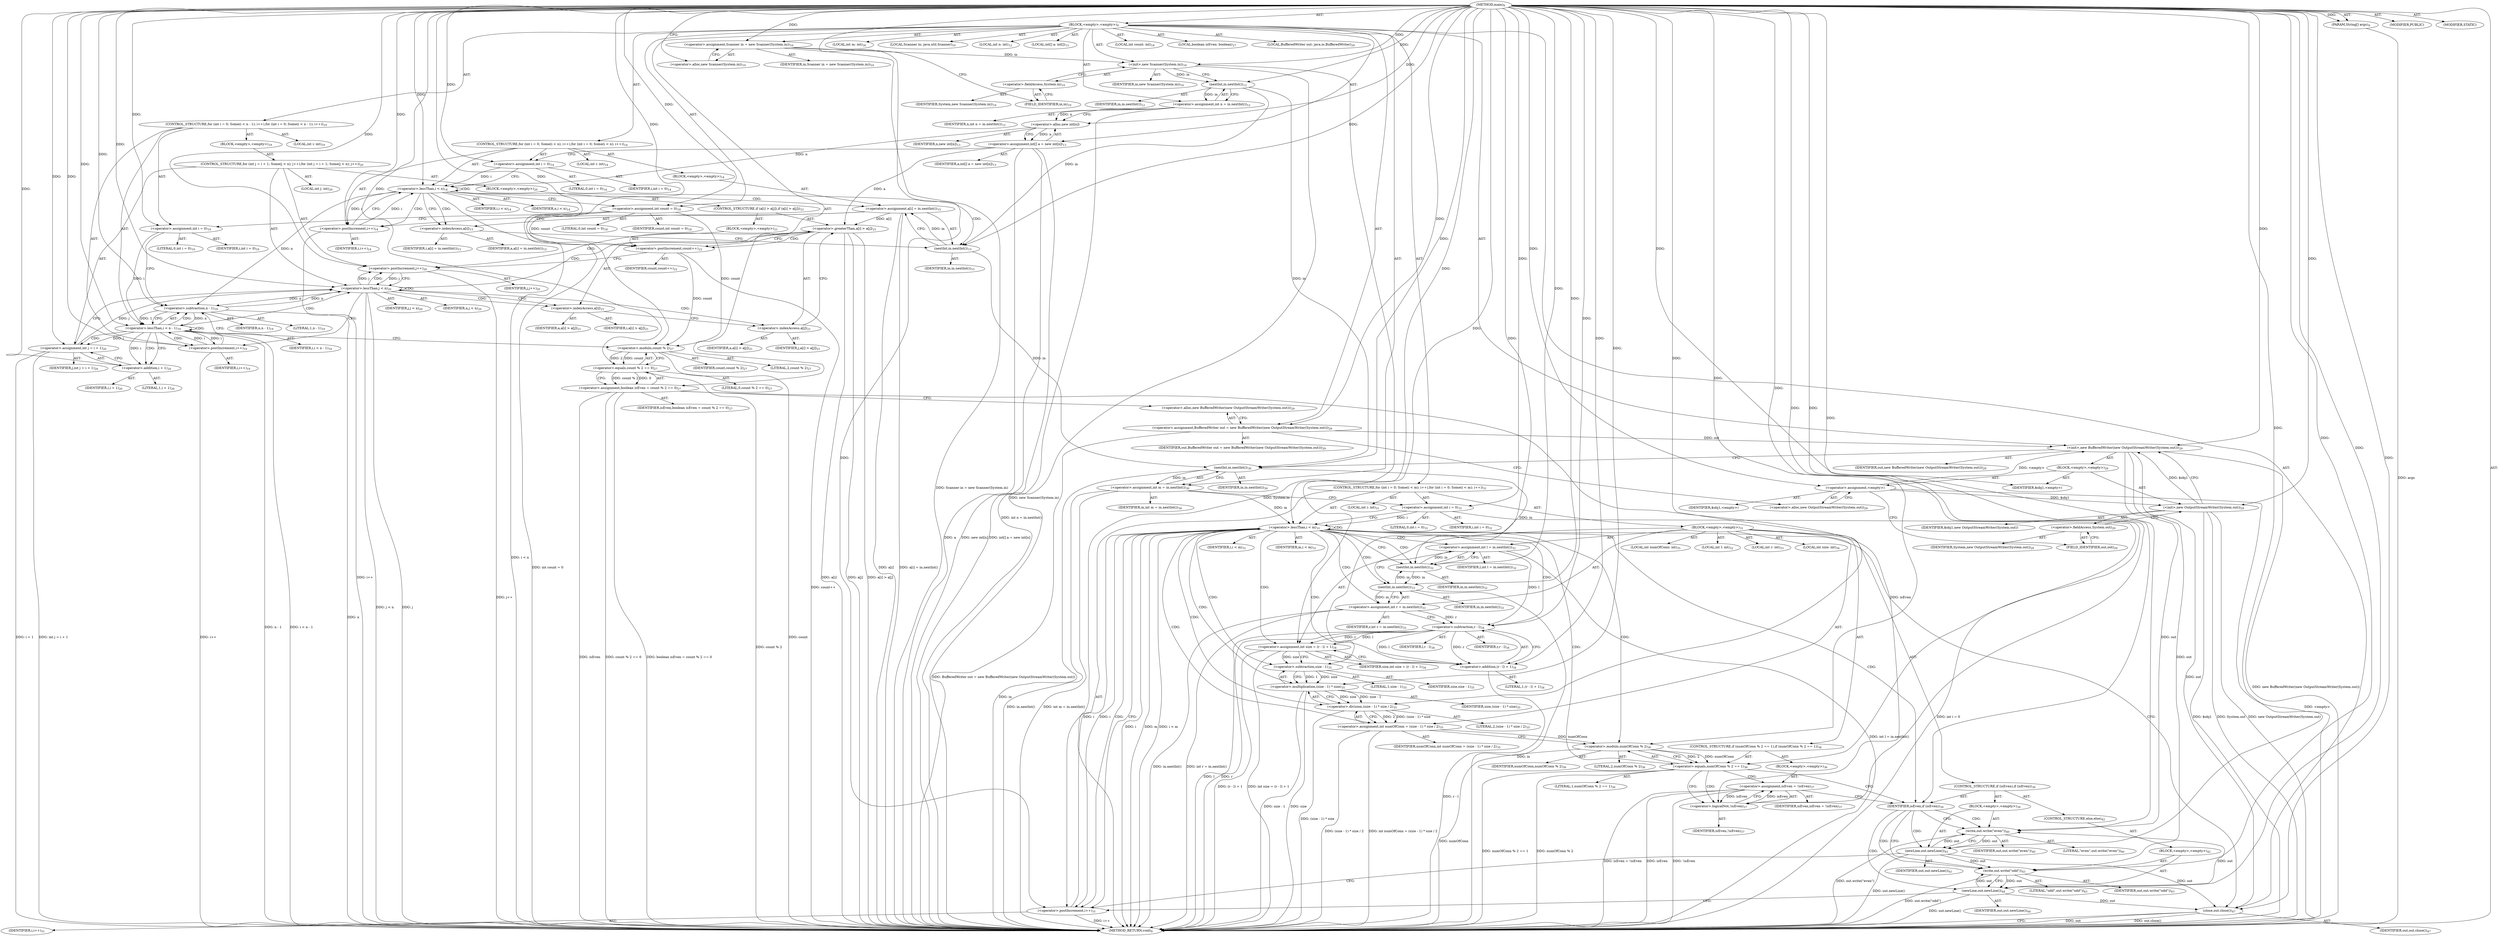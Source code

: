 digraph "main" {  
"21" [label = <(METHOD,main)<SUB>9</SUB>> ]
"22" [label = <(PARAM,String[] args)<SUB>9</SUB>> ]
"23" [label = <(BLOCK,&lt;empty&gt;,&lt;empty&gt;)<SUB>9</SUB>> ]
"4" [label = <(LOCAL,Scanner in: java.util.Scanner)<SUB>10</SUB>> ]
"24" [label = <(&lt;operator&gt;.assignment,Scanner in = new Scanner(System.in))<SUB>10</SUB>> ]
"25" [label = <(IDENTIFIER,in,Scanner in = new Scanner(System.in))<SUB>10</SUB>> ]
"26" [label = <(&lt;operator&gt;.alloc,new Scanner(System.in))<SUB>10</SUB>> ]
"27" [label = <(&lt;init&gt;,new Scanner(System.in))<SUB>10</SUB>> ]
"3" [label = <(IDENTIFIER,in,new Scanner(System.in))<SUB>10</SUB>> ]
"28" [label = <(&lt;operator&gt;.fieldAccess,System.in)<SUB>10</SUB>> ]
"29" [label = <(IDENTIFIER,System,new Scanner(System.in))<SUB>10</SUB>> ]
"30" [label = <(FIELD_IDENTIFIER,in,in)<SUB>10</SUB>> ]
"31" [label = <(LOCAL,int n: int)<SUB>12</SUB>> ]
"32" [label = <(&lt;operator&gt;.assignment,int n = in.nextInt())<SUB>12</SUB>> ]
"33" [label = <(IDENTIFIER,n,int n = in.nextInt())<SUB>12</SUB>> ]
"34" [label = <(nextInt,in.nextInt())<SUB>12</SUB>> ]
"35" [label = <(IDENTIFIER,in,in.nextInt())<SUB>12</SUB>> ]
"36" [label = <(LOCAL,int[] a: int[])<SUB>13</SUB>> ]
"37" [label = <(&lt;operator&gt;.assignment,int[] a = new int[n])<SUB>13</SUB>> ]
"38" [label = <(IDENTIFIER,a,int[] a = new int[n])<SUB>13</SUB>> ]
"39" [label = <(&lt;operator&gt;.alloc,new int[n])> ]
"40" [label = <(IDENTIFIER,n,new int[n])<SUB>13</SUB>> ]
"41" [label = <(CONTROL_STRUCTURE,for (int i = 0; Some(i &lt; n); i++),for (int i = 0; Some(i &lt; n); i++))<SUB>14</SUB>> ]
"42" [label = <(LOCAL,int i: int)<SUB>14</SUB>> ]
"43" [label = <(&lt;operator&gt;.assignment,int i = 0)<SUB>14</SUB>> ]
"44" [label = <(IDENTIFIER,i,int i = 0)<SUB>14</SUB>> ]
"45" [label = <(LITERAL,0,int i = 0)<SUB>14</SUB>> ]
"46" [label = <(&lt;operator&gt;.lessThan,i &lt; n)<SUB>14</SUB>> ]
"47" [label = <(IDENTIFIER,i,i &lt; n)<SUB>14</SUB>> ]
"48" [label = <(IDENTIFIER,n,i &lt; n)<SUB>14</SUB>> ]
"49" [label = <(&lt;operator&gt;.postIncrement,i++)<SUB>14</SUB>> ]
"50" [label = <(IDENTIFIER,i,i++)<SUB>14</SUB>> ]
"51" [label = <(BLOCK,&lt;empty&gt;,&lt;empty&gt;)<SUB>14</SUB>> ]
"52" [label = <(&lt;operator&gt;.assignment,a[i] = in.nextInt())<SUB>15</SUB>> ]
"53" [label = <(&lt;operator&gt;.indexAccess,a[i])<SUB>15</SUB>> ]
"54" [label = <(IDENTIFIER,a,a[i] = in.nextInt())<SUB>15</SUB>> ]
"55" [label = <(IDENTIFIER,i,a[i] = in.nextInt())<SUB>15</SUB>> ]
"56" [label = <(nextInt,in.nextInt())<SUB>15</SUB>> ]
"57" [label = <(IDENTIFIER,in,in.nextInt())<SUB>15</SUB>> ]
"58" [label = <(LOCAL,int count: int)<SUB>18</SUB>> ]
"59" [label = <(&lt;operator&gt;.assignment,int count = 0)<SUB>18</SUB>> ]
"60" [label = <(IDENTIFIER,count,int count = 0)<SUB>18</SUB>> ]
"61" [label = <(LITERAL,0,int count = 0)<SUB>18</SUB>> ]
"62" [label = <(CONTROL_STRUCTURE,for (int i = 0; Some(i &lt; n - 1); i++),for (int i = 0; Some(i &lt; n - 1); i++))<SUB>19</SUB>> ]
"63" [label = <(LOCAL,int i: int)<SUB>19</SUB>> ]
"64" [label = <(&lt;operator&gt;.assignment,int i = 0)<SUB>19</SUB>> ]
"65" [label = <(IDENTIFIER,i,int i = 0)<SUB>19</SUB>> ]
"66" [label = <(LITERAL,0,int i = 0)<SUB>19</SUB>> ]
"67" [label = <(&lt;operator&gt;.lessThan,i &lt; n - 1)<SUB>19</SUB>> ]
"68" [label = <(IDENTIFIER,i,i &lt; n - 1)<SUB>19</SUB>> ]
"69" [label = <(&lt;operator&gt;.subtraction,n - 1)<SUB>19</SUB>> ]
"70" [label = <(IDENTIFIER,n,n - 1)<SUB>19</SUB>> ]
"71" [label = <(LITERAL,1,n - 1)<SUB>19</SUB>> ]
"72" [label = <(&lt;operator&gt;.postIncrement,i++)<SUB>19</SUB>> ]
"73" [label = <(IDENTIFIER,i,i++)<SUB>19</SUB>> ]
"74" [label = <(BLOCK,&lt;empty&gt;,&lt;empty&gt;)<SUB>19</SUB>> ]
"75" [label = <(CONTROL_STRUCTURE,for (int j = i + 1; Some(j &lt; n); j++),for (int j = i + 1; Some(j &lt; n); j++))<SUB>20</SUB>> ]
"76" [label = <(LOCAL,int j: int)<SUB>20</SUB>> ]
"77" [label = <(&lt;operator&gt;.assignment,int j = i + 1)<SUB>20</SUB>> ]
"78" [label = <(IDENTIFIER,j,int j = i + 1)<SUB>20</SUB>> ]
"79" [label = <(&lt;operator&gt;.addition,i + 1)<SUB>20</SUB>> ]
"80" [label = <(IDENTIFIER,i,i + 1)<SUB>20</SUB>> ]
"81" [label = <(LITERAL,1,i + 1)<SUB>20</SUB>> ]
"82" [label = <(&lt;operator&gt;.lessThan,j &lt; n)<SUB>20</SUB>> ]
"83" [label = <(IDENTIFIER,j,j &lt; n)<SUB>20</SUB>> ]
"84" [label = <(IDENTIFIER,n,j &lt; n)<SUB>20</SUB>> ]
"85" [label = <(&lt;operator&gt;.postIncrement,j++)<SUB>20</SUB>> ]
"86" [label = <(IDENTIFIER,j,j++)<SUB>20</SUB>> ]
"87" [label = <(BLOCK,&lt;empty&gt;,&lt;empty&gt;)<SUB>20</SUB>> ]
"88" [label = <(CONTROL_STRUCTURE,if (a[i] &gt; a[j]),if (a[i] &gt; a[j]))<SUB>21</SUB>> ]
"89" [label = <(&lt;operator&gt;.greaterThan,a[i] &gt; a[j])<SUB>21</SUB>> ]
"90" [label = <(&lt;operator&gt;.indexAccess,a[i])<SUB>21</SUB>> ]
"91" [label = <(IDENTIFIER,a,a[i] &gt; a[j])<SUB>21</SUB>> ]
"92" [label = <(IDENTIFIER,i,a[i] &gt; a[j])<SUB>21</SUB>> ]
"93" [label = <(&lt;operator&gt;.indexAccess,a[j])<SUB>21</SUB>> ]
"94" [label = <(IDENTIFIER,a,a[i] &gt; a[j])<SUB>21</SUB>> ]
"95" [label = <(IDENTIFIER,j,a[i] &gt; a[j])<SUB>21</SUB>> ]
"96" [label = <(BLOCK,&lt;empty&gt;,&lt;empty&gt;)<SUB>21</SUB>> ]
"97" [label = <(&lt;operator&gt;.postIncrement,count++)<SUB>22</SUB>> ]
"98" [label = <(IDENTIFIER,count,count++)<SUB>22</SUB>> ]
"99" [label = <(LOCAL,boolean isEven: boolean)<SUB>27</SUB>> ]
"100" [label = <(&lt;operator&gt;.assignment,boolean isEven = count % 2 == 0)<SUB>27</SUB>> ]
"101" [label = <(IDENTIFIER,isEven,boolean isEven = count % 2 == 0)<SUB>27</SUB>> ]
"102" [label = <(&lt;operator&gt;.equals,count % 2 == 0)<SUB>27</SUB>> ]
"103" [label = <(&lt;operator&gt;.modulo,count % 2)<SUB>27</SUB>> ]
"104" [label = <(IDENTIFIER,count,count % 2)<SUB>27</SUB>> ]
"105" [label = <(LITERAL,2,count % 2)<SUB>27</SUB>> ]
"106" [label = <(LITERAL,0,count % 2 == 0)<SUB>27</SUB>> ]
"6" [label = <(LOCAL,BufferedWriter out: java.io.BufferedWriter)<SUB>29</SUB>> ]
"107" [label = <(&lt;operator&gt;.assignment,BufferedWriter out = new BufferedWriter(new OutputStreamWriter(System.out)))<SUB>29</SUB>> ]
"108" [label = <(IDENTIFIER,out,BufferedWriter out = new BufferedWriter(new OutputStreamWriter(System.out)))<SUB>29</SUB>> ]
"109" [label = <(&lt;operator&gt;.alloc,new BufferedWriter(new OutputStreamWriter(System.out)))<SUB>29</SUB>> ]
"110" [label = <(&lt;init&gt;,new BufferedWriter(new OutputStreamWriter(System.out)))<SUB>29</SUB>> ]
"5" [label = <(IDENTIFIER,out,new BufferedWriter(new OutputStreamWriter(System.out)))<SUB>29</SUB>> ]
"111" [label = <(BLOCK,&lt;empty&gt;,&lt;empty&gt;)<SUB>29</SUB>> ]
"112" [label = <(&lt;operator&gt;.assignment,&lt;empty&gt;)> ]
"113" [label = <(IDENTIFIER,$obj1,&lt;empty&gt;)> ]
"114" [label = <(&lt;operator&gt;.alloc,new OutputStreamWriter(System.out))<SUB>29</SUB>> ]
"115" [label = <(&lt;init&gt;,new OutputStreamWriter(System.out))<SUB>29</SUB>> ]
"116" [label = <(IDENTIFIER,$obj1,new OutputStreamWriter(System.out))> ]
"117" [label = <(&lt;operator&gt;.fieldAccess,System.out)<SUB>29</SUB>> ]
"118" [label = <(IDENTIFIER,System,new OutputStreamWriter(System.out))<SUB>29</SUB>> ]
"119" [label = <(FIELD_IDENTIFIER,out,out)<SUB>29</SUB>> ]
"120" [label = <(IDENTIFIER,$obj1,&lt;empty&gt;)> ]
"121" [label = <(LOCAL,int m: int)<SUB>30</SUB>> ]
"122" [label = <(&lt;operator&gt;.assignment,int m = in.nextInt())<SUB>30</SUB>> ]
"123" [label = <(IDENTIFIER,m,int m = in.nextInt())<SUB>30</SUB>> ]
"124" [label = <(nextInt,in.nextInt())<SUB>30</SUB>> ]
"125" [label = <(IDENTIFIER,in,in.nextInt())<SUB>30</SUB>> ]
"126" [label = <(CONTROL_STRUCTURE,for (int i = 0; Some(i &lt; m); i++),for (int i = 0; Some(i &lt; m); i++))<SUB>31</SUB>> ]
"127" [label = <(LOCAL,int i: int)<SUB>31</SUB>> ]
"128" [label = <(&lt;operator&gt;.assignment,int i = 0)<SUB>31</SUB>> ]
"129" [label = <(IDENTIFIER,i,int i = 0)<SUB>31</SUB>> ]
"130" [label = <(LITERAL,0,int i = 0)<SUB>31</SUB>> ]
"131" [label = <(&lt;operator&gt;.lessThan,i &lt; m)<SUB>31</SUB>> ]
"132" [label = <(IDENTIFIER,i,i &lt; m)<SUB>31</SUB>> ]
"133" [label = <(IDENTIFIER,m,i &lt; m)<SUB>31</SUB>> ]
"134" [label = <(&lt;operator&gt;.postIncrement,i++)<SUB>31</SUB>> ]
"135" [label = <(IDENTIFIER,i,i++)<SUB>31</SUB>> ]
"136" [label = <(BLOCK,&lt;empty&gt;,&lt;empty&gt;)<SUB>31</SUB>> ]
"137" [label = <(LOCAL,int l: int)<SUB>32</SUB>> ]
"138" [label = <(&lt;operator&gt;.assignment,int l = in.nextInt())<SUB>32</SUB>> ]
"139" [label = <(IDENTIFIER,l,int l = in.nextInt())<SUB>32</SUB>> ]
"140" [label = <(nextInt,in.nextInt())<SUB>32</SUB>> ]
"141" [label = <(IDENTIFIER,in,in.nextInt())<SUB>32</SUB>> ]
"142" [label = <(LOCAL,int r: int)<SUB>33</SUB>> ]
"143" [label = <(&lt;operator&gt;.assignment,int r = in.nextInt())<SUB>33</SUB>> ]
"144" [label = <(IDENTIFIER,r,int r = in.nextInt())<SUB>33</SUB>> ]
"145" [label = <(nextInt,in.nextInt())<SUB>33</SUB>> ]
"146" [label = <(IDENTIFIER,in,in.nextInt())<SUB>33</SUB>> ]
"147" [label = <(LOCAL,int size: int)<SUB>34</SUB>> ]
"148" [label = <(&lt;operator&gt;.assignment,int size = (r - l) + 1)<SUB>34</SUB>> ]
"149" [label = <(IDENTIFIER,size,int size = (r - l) + 1)<SUB>34</SUB>> ]
"150" [label = <(&lt;operator&gt;.addition,(r - l) + 1)<SUB>34</SUB>> ]
"151" [label = <(&lt;operator&gt;.subtraction,r - l)<SUB>34</SUB>> ]
"152" [label = <(IDENTIFIER,r,r - l)<SUB>34</SUB>> ]
"153" [label = <(IDENTIFIER,l,r - l)<SUB>34</SUB>> ]
"154" [label = <(LITERAL,1,(r - l) + 1)<SUB>34</SUB>> ]
"155" [label = <(LOCAL,int numOfConn: int)<SUB>35</SUB>> ]
"156" [label = <(&lt;operator&gt;.assignment,int numOfConn = (size - 1) * size / 2)<SUB>35</SUB>> ]
"157" [label = <(IDENTIFIER,numOfConn,int numOfConn = (size - 1) * size / 2)<SUB>35</SUB>> ]
"158" [label = <(&lt;operator&gt;.division,(size - 1) * size / 2)<SUB>35</SUB>> ]
"159" [label = <(&lt;operator&gt;.multiplication,(size - 1) * size)<SUB>35</SUB>> ]
"160" [label = <(&lt;operator&gt;.subtraction,size - 1)<SUB>35</SUB>> ]
"161" [label = <(IDENTIFIER,size,size - 1)<SUB>35</SUB>> ]
"162" [label = <(LITERAL,1,size - 1)<SUB>35</SUB>> ]
"163" [label = <(IDENTIFIER,size,(size - 1) * size)<SUB>35</SUB>> ]
"164" [label = <(LITERAL,2,(size - 1) * size / 2)<SUB>35</SUB>> ]
"165" [label = <(CONTROL_STRUCTURE,if (numOfConn % 2 == 1),if (numOfConn % 2 == 1))<SUB>36</SUB>> ]
"166" [label = <(&lt;operator&gt;.equals,numOfConn % 2 == 1)<SUB>36</SUB>> ]
"167" [label = <(&lt;operator&gt;.modulo,numOfConn % 2)<SUB>36</SUB>> ]
"168" [label = <(IDENTIFIER,numOfConn,numOfConn % 2)<SUB>36</SUB>> ]
"169" [label = <(LITERAL,2,numOfConn % 2)<SUB>36</SUB>> ]
"170" [label = <(LITERAL,1,numOfConn % 2 == 1)<SUB>36</SUB>> ]
"171" [label = <(BLOCK,&lt;empty&gt;,&lt;empty&gt;)<SUB>36</SUB>> ]
"172" [label = <(&lt;operator&gt;.assignment,isEven = !isEven)<SUB>37</SUB>> ]
"173" [label = <(IDENTIFIER,isEven,isEven = !isEven)<SUB>37</SUB>> ]
"174" [label = <(&lt;operator&gt;.logicalNot,!isEven)<SUB>37</SUB>> ]
"175" [label = <(IDENTIFIER,isEven,!isEven)<SUB>37</SUB>> ]
"176" [label = <(CONTROL_STRUCTURE,if (isEven),if (isEven))<SUB>39</SUB>> ]
"177" [label = <(IDENTIFIER,isEven,if (isEven))<SUB>39</SUB>> ]
"178" [label = <(BLOCK,&lt;empty&gt;,&lt;empty&gt;)<SUB>39</SUB>> ]
"179" [label = <(write,out.write(&quot;even&quot;))<SUB>40</SUB>> ]
"180" [label = <(IDENTIFIER,out,out.write(&quot;even&quot;))<SUB>40</SUB>> ]
"181" [label = <(LITERAL,&quot;even&quot;,out.write(&quot;even&quot;))<SUB>40</SUB>> ]
"182" [label = <(newLine,out.newLine())<SUB>41</SUB>> ]
"183" [label = <(IDENTIFIER,out,out.newLine())<SUB>41</SUB>> ]
"184" [label = <(CONTROL_STRUCTURE,else,else)<SUB>42</SUB>> ]
"185" [label = <(BLOCK,&lt;empty&gt;,&lt;empty&gt;)<SUB>42</SUB>> ]
"186" [label = <(write,out.write(&quot;odd&quot;))<SUB>43</SUB>> ]
"187" [label = <(IDENTIFIER,out,out.write(&quot;odd&quot;))<SUB>43</SUB>> ]
"188" [label = <(LITERAL,&quot;odd&quot;,out.write(&quot;odd&quot;))<SUB>43</SUB>> ]
"189" [label = <(newLine,out.newLine())<SUB>44</SUB>> ]
"190" [label = <(IDENTIFIER,out,out.newLine())<SUB>44</SUB>> ]
"191" [label = <(close,out.close())<SUB>47</SUB>> ]
"192" [label = <(IDENTIFIER,out,out.close())<SUB>47</SUB>> ]
"193" [label = <(MODIFIER,PUBLIC)> ]
"194" [label = <(MODIFIER,STATIC)> ]
"195" [label = <(METHOD_RETURN,void)<SUB>9</SUB>> ]
  "21" -> "22"  [ label = "AST: "] 
  "21" -> "23"  [ label = "AST: "] 
  "21" -> "193"  [ label = "AST: "] 
  "21" -> "194"  [ label = "AST: "] 
  "21" -> "195"  [ label = "AST: "] 
  "23" -> "4"  [ label = "AST: "] 
  "23" -> "24"  [ label = "AST: "] 
  "23" -> "27"  [ label = "AST: "] 
  "23" -> "31"  [ label = "AST: "] 
  "23" -> "32"  [ label = "AST: "] 
  "23" -> "36"  [ label = "AST: "] 
  "23" -> "37"  [ label = "AST: "] 
  "23" -> "41"  [ label = "AST: "] 
  "23" -> "58"  [ label = "AST: "] 
  "23" -> "59"  [ label = "AST: "] 
  "23" -> "62"  [ label = "AST: "] 
  "23" -> "99"  [ label = "AST: "] 
  "23" -> "100"  [ label = "AST: "] 
  "23" -> "6"  [ label = "AST: "] 
  "23" -> "107"  [ label = "AST: "] 
  "23" -> "110"  [ label = "AST: "] 
  "23" -> "121"  [ label = "AST: "] 
  "23" -> "122"  [ label = "AST: "] 
  "23" -> "126"  [ label = "AST: "] 
  "23" -> "191"  [ label = "AST: "] 
  "24" -> "25"  [ label = "AST: "] 
  "24" -> "26"  [ label = "AST: "] 
  "27" -> "3"  [ label = "AST: "] 
  "27" -> "28"  [ label = "AST: "] 
  "28" -> "29"  [ label = "AST: "] 
  "28" -> "30"  [ label = "AST: "] 
  "32" -> "33"  [ label = "AST: "] 
  "32" -> "34"  [ label = "AST: "] 
  "34" -> "35"  [ label = "AST: "] 
  "37" -> "38"  [ label = "AST: "] 
  "37" -> "39"  [ label = "AST: "] 
  "39" -> "40"  [ label = "AST: "] 
  "41" -> "42"  [ label = "AST: "] 
  "41" -> "43"  [ label = "AST: "] 
  "41" -> "46"  [ label = "AST: "] 
  "41" -> "49"  [ label = "AST: "] 
  "41" -> "51"  [ label = "AST: "] 
  "43" -> "44"  [ label = "AST: "] 
  "43" -> "45"  [ label = "AST: "] 
  "46" -> "47"  [ label = "AST: "] 
  "46" -> "48"  [ label = "AST: "] 
  "49" -> "50"  [ label = "AST: "] 
  "51" -> "52"  [ label = "AST: "] 
  "52" -> "53"  [ label = "AST: "] 
  "52" -> "56"  [ label = "AST: "] 
  "53" -> "54"  [ label = "AST: "] 
  "53" -> "55"  [ label = "AST: "] 
  "56" -> "57"  [ label = "AST: "] 
  "59" -> "60"  [ label = "AST: "] 
  "59" -> "61"  [ label = "AST: "] 
  "62" -> "63"  [ label = "AST: "] 
  "62" -> "64"  [ label = "AST: "] 
  "62" -> "67"  [ label = "AST: "] 
  "62" -> "72"  [ label = "AST: "] 
  "62" -> "74"  [ label = "AST: "] 
  "64" -> "65"  [ label = "AST: "] 
  "64" -> "66"  [ label = "AST: "] 
  "67" -> "68"  [ label = "AST: "] 
  "67" -> "69"  [ label = "AST: "] 
  "69" -> "70"  [ label = "AST: "] 
  "69" -> "71"  [ label = "AST: "] 
  "72" -> "73"  [ label = "AST: "] 
  "74" -> "75"  [ label = "AST: "] 
  "75" -> "76"  [ label = "AST: "] 
  "75" -> "77"  [ label = "AST: "] 
  "75" -> "82"  [ label = "AST: "] 
  "75" -> "85"  [ label = "AST: "] 
  "75" -> "87"  [ label = "AST: "] 
  "77" -> "78"  [ label = "AST: "] 
  "77" -> "79"  [ label = "AST: "] 
  "79" -> "80"  [ label = "AST: "] 
  "79" -> "81"  [ label = "AST: "] 
  "82" -> "83"  [ label = "AST: "] 
  "82" -> "84"  [ label = "AST: "] 
  "85" -> "86"  [ label = "AST: "] 
  "87" -> "88"  [ label = "AST: "] 
  "88" -> "89"  [ label = "AST: "] 
  "88" -> "96"  [ label = "AST: "] 
  "89" -> "90"  [ label = "AST: "] 
  "89" -> "93"  [ label = "AST: "] 
  "90" -> "91"  [ label = "AST: "] 
  "90" -> "92"  [ label = "AST: "] 
  "93" -> "94"  [ label = "AST: "] 
  "93" -> "95"  [ label = "AST: "] 
  "96" -> "97"  [ label = "AST: "] 
  "97" -> "98"  [ label = "AST: "] 
  "100" -> "101"  [ label = "AST: "] 
  "100" -> "102"  [ label = "AST: "] 
  "102" -> "103"  [ label = "AST: "] 
  "102" -> "106"  [ label = "AST: "] 
  "103" -> "104"  [ label = "AST: "] 
  "103" -> "105"  [ label = "AST: "] 
  "107" -> "108"  [ label = "AST: "] 
  "107" -> "109"  [ label = "AST: "] 
  "110" -> "5"  [ label = "AST: "] 
  "110" -> "111"  [ label = "AST: "] 
  "111" -> "112"  [ label = "AST: "] 
  "111" -> "115"  [ label = "AST: "] 
  "111" -> "120"  [ label = "AST: "] 
  "112" -> "113"  [ label = "AST: "] 
  "112" -> "114"  [ label = "AST: "] 
  "115" -> "116"  [ label = "AST: "] 
  "115" -> "117"  [ label = "AST: "] 
  "117" -> "118"  [ label = "AST: "] 
  "117" -> "119"  [ label = "AST: "] 
  "122" -> "123"  [ label = "AST: "] 
  "122" -> "124"  [ label = "AST: "] 
  "124" -> "125"  [ label = "AST: "] 
  "126" -> "127"  [ label = "AST: "] 
  "126" -> "128"  [ label = "AST: "] 
  "126" -> "131"  [ label = "AST: "] 
  "126" -> "134"  [ label = "AST: "] 
  "126" -> "136"  [ label = "AST: "] 
  "128" -> "129"  [ label = "AST: "] 
  "128" -> "130"  [ label = "AST: "] 
  "131" -> "132"  [ label = "AST: "] 
  "131" -> "133"  [ label = "AST: "] 
  "134" -> "135"  [ label = "AST: "] 
  "136" -> "137"  [ label = "AST: "] 
  "136" -> "138"  [ label = "AST: "] 
  "136" -> "142"  [ label = "AST: "] 
  "136" -> "143"  [ label = "AST: "] 
  "136" -> "147"  [ label = "AST: "] 
  "136" -> "148"  [ label = "AST: "] 
  "136" -> "155"  [ label = "AST: "] 
  "136" -> "156"  [ label = "AST: "] 
  "136" -> "165"  [ label = "AST: "] 
  "136" -> "176"  [ label = "AST: "] 
  "138" -> "139"  [ label = "AST: "] 
  "138" -> "140"  [ label = "AST: "] 
  "140" -> "141"  [ label = "AST: "] 
  "143" -> "144"  [ label = "AST: "] 
  "143" -> "145"  [ label = "AST: "] 
  "145" -> "146"  [ label = "AST: "] 
  "148" -> "149"  [ label = "AST: "] 
  "148" -> "150"  [ label = "AST: "] 
  "150" -> "151"  [ label = "AST: "] 
  "150" -> "154"  [ label = "AST: "] 
  "151" -> "152"  [ label = "AST: "] 
  "151" -> "153"  [ label = "AST: "] 
  "156" -> "157"  [ label = "AST: "] 
  "156" -> "158"  [ label = "AST: "] 
  "158" -> "159"  [ label = "AST: "] 
  "158" -> "164"  [ label = "AST: "] 
  "159" -> "160"  [ label = "AST: "] 
  "159" -> "163"  [ label = "AST: "] 
  "160" -> "161"  [ label = "AST: "] 
  "160" -> "162"  [ label = "AST: "] 
  "165" -> "166"  [ label = "AST: "] 
  "165" -> "171"  [ label = "AST: "] 
  "166" -> "167"  [ label = "AST: "] 
  "166" -> "170"  [ label = "AST: "] 
  "167" -> "168"  [ label = "AST: "] 
  "167" -> "169"  [ label = "AST: "] 
  "171" -> "172"  [ label = "AST: "] 
  "172" -> "173"  [ label = "AST: "] 
  "172" -> "174"  [ label = "AST: "] 
  "174" -> "175"  [ label = "AST: "] 
  "176" -> "177"  [ label = "AST: "] 
  "176" -> "178"  [ label = "AST: "] 
  "176" -> "184"  [ label = "AST: "] 
  "178" -> "179"  [ label = "AST: "] 
  "178" -> "182"  [ label = "AST: "] 
  "179" -> "180"  [ label = "AST: "] 
  "179" -> "181"  [ label = "AST: "] 
  "182" -> "183"  [ label = "AST: "] 
  "184" -> "185"  [ label = "AST: "] 
  "185" -> "186"  [ label = "AST: "] 
  "185" -> "189"  [ label = "AST: "] 
  "186" -> "187"  [ label = "AST: "] 
  "186" -> "188"  [ label = "AST: "] 
  "189" -> "190"  [ label = "AST: "] 
  "191" -> "192"  [ label = "AST: "] 
  "24" -> "30"  [ label = "CFG: "] 
  "27" -> "34"  [ label = "CFG: "] 
  "32" -> "39"  [ label = "CFG: "] 
  "37" -> "43"  [ label = "CFG: "] 
  "59" -> "64"  [ label = "CFG: "] 
  "100" -> "109"  [ label = "CFG: "] 
  "107" -> "114"  [ label = "CFG: "] 
  "110" -> "124"  [ label = "CFG: "] 
  "122" -> "128"  [ label = "CFG: "] 
  "191" -> "195"  [ label = "CFG: "] 
  "26" -> "24"  [ label = "CFG: "] 
  "28" -> "27"  [ label = "CFG: "] 
  "34" -> "32"  [ label = "CFG: "] 
  "39" -> "37"  [ label = "CFG: "] 
  "43" -> "46"  [ label = "CFG: "] 
  "46" -> "53"  [ label = "CFG: "] 
  "46" -> "59"  [ label = "CFG: "] 
  "49" -> "46"  [ label = "CFG: "] 
  "64" -> "69"  [ label = "CFG: "] 
  "67" -> "79"  [ label = "CFG: "] 
  "67" -> "103"  [ label = "CFG: "] 
  "72" -> "69"  [ label = "CFG: "] 
  "102" -> "100"  [ label = "CFG: "] 
  "109" -> "107"  [ label = "CFG: "] 
  "124" -> "122"  [ label = "CFG: "] 
  "128" -> "131"  [ label = "CFG: "] 
  "131" -> "140"  [ label = "CFG: "] 
  "131" -> "191"  [ label = "CFG: "] 
  "134" -> "131"  [ label = "CFG: "] 
  "30" -> "28"  [ label = "CFG: "] 
  "52" -> "49"  [ label = "CFG: "] 
  "69" -> "67"  [ label = "CFG: "] 
  "103" -> "102"  [ label = "CFG: "] 
  "112" -> "119"  [ label = "CFG: "] 
  "115" -> "110"  [ label = "CFG: "] 
  "138" -> "145"  [ label = "CFG: "] 
  "143" -> "151"  [ label = "CFG: "] 
  "148" -> "160"  [ label = "CFG: "] 
  "156" -> "167"  [ label = "CFG: "] 
  "53" -> "56"  [ label = "CFG: "] 
  "56" -> "52"  [ label = "CFG: "] 
  "77" -> "82"  [ label = "CFG: "] 
  "82" -> "90"  [ label = "CFG: "] 
  "82" -> "72"  [ label = "CFG: "] 
  "85" -> "82"  [ label = "CFG: "] 
  "114" -> "112"  [ label = "CFG: "] 
  "117" -> "115"  [ label = "CFG: "] 
  "140" -> "138"  [ label = "CFG: "] 
  "145" -> "143"  [ label = "CFG: "] 
  "150" -> "148"  [ label = "CFG: "] 
  "158" -> "156"  [ label = "CFG: "] 
  "166" -> "177"  [ label = "CFG: "] 
  "166" -> "174"  [ label = "CFG: "] 
  "177" -> "179"  [ label = "CFG: "] 
  "177" -> "186"  [ label = "CFG: "] 
  "79" -> "77"  [ label = "CFG: "] 
  "119" -> "117"  [ label = "CFG: "] 
  "151" -> "150"  [ label = "CFG: "] 
  "159" -> "158"  [ label = "CFG: "] 
  "167" -> "166"  [ label = "CFG: "] 
  "172" -> "177"  [ label = "CFG: "] 
  "179" -> "182"  [ label = "CFG: "] 
  "182" -> "134"  [ label = "CFG: "] 
  "89" -> "97"  [ label = "CFG: "] 
  "89" -> "85"  [ label = "CFG: "] 
  "160" -> "159"  [ label = "CFG: "] 
  "174" -> "172"  [ label = "CFG: "] 
  "186" -> "189"  [ label = "CFG: "] 
  "189" -> "134"  [ label = "CFG: "] 
  "90" -> "93"  [ label = "CFG: "] 
  "93" -> "89"  [ label = "CFG: "] 
  "97" -> "85"  [ label = "CFG: "] 
  "21" -> "26"  [ label = "CFG: "] 
  "22" -> "195"  [ label = "DDG: args"] 
  "24" -> "195"  [ label = "DDG: Scanner in = new Scanner(System.in)"] 
  "27" -> "195"  [ label = "DDG: System.in"] 
  "27" -> "195"  [ label = "DDG: new Scanner(System.in)"] 
  "32" -> "195"  [ label = "DDG: int n = in.nextInt()"] 
  "37" -> "195"  [ label = "DDG: a"] 
  "37" -> "195"  [ label = "DDG: new int[n]"] 
  "37" -> "195"  [ label = "DDG: int[] a = new int[n]"] 
  "46" -> "195"  [ label = "DDG: i &lt; n"] 
  "59" -> "195"  [ label = "DDG: int count = 0"] 
  "69" -> "195"  [ label = "DDG: n"] 
  "67" -> "195"  [ label = "DDG: n - 1"] 
  "67" -> "195"  [ label = "DDG: i &lt; n - 1"] 
  "100" -> "195"  [ label = "DDG: isEven"] 
  "103" -> "195"  [ label = "DDG: count"] 
  "102" -> "195"  [ label = "DDG: count % 2"] 
  "100" -> "195"  [ label = "DDG: count % 2 == 0"] 
  "100" -> "195"  [ label = "DDG: boolean isEven = count % 2 == 0"] 
  "107" -> "195"  [ label = "DDG: BufferedWriter out = new BufferedWriter(new OutputStreamWriter(System.out))"] 
  "112" -> "195"  [ label = "DDG: &lt;empty&gt;"] 
  "115" -> "195"  [ label = "DDG: $obj1"] 
  "115" -> "195"  [ label = "DDG: System.out"] 
  "115" -> "195"  [ label = "DDG: new OutputStreamWriter(System.out)"] 
  "110" -> "195"  [ label = "DDG: new BufferedWriter(new OutputStreamWriter(System.out))"] 
  "124" -> "195"  [ label = "DDG: in"] 
  "122" -> "195"  [ label = "DDG: in.nextInt()"] 
  "122" -> "195"  [ label = "DDG: int m = in.nextInt()"] 
  "128" -> "195"  [ label = "DDG: int i = 0"] 
  "131" -> "195"  [ label = "DDG: i"] 
  "131" -> "195"  [ label = "DDG: m"] 
  "131" -> "195"  [ label = "DDG: i &lt; m"] 
  "191" -> "195"  [ label = "DDG: out"] 
  "191" -> "195"  [ label = "DDG: out.close()"] 
  "138" -> "195"  [ label = "DDG: int l = in.nextInt()"] 
  "145" -> "195"  [ label = "DDG: in"] 
  "143" -> "195"  [ label = "DDG: in.nextInt()"] 
  "143" -> "195"  [ label = "DDG: int r = in.nextInt()"] 
  "151" -> "195"  [ label = "DDG: r"] 
  "151" -> "195"  [ label = "DDG: l"] 
  "150" -> "195"  [ label = "DDG: r - l"] 
  "148" -> "195"  [ label = "DDG: (r - l) + 1"] 
  "148" -> "195"  [ label = "DDG: int size = (r - l) + 1"] 
  "159" -> "195"  [ label = "DDG: size - 1"] 
  "159" -> "195"  [ label = "DDG: size"] 
  "158" -> "195"  [ label = "DDG: (size - 1) * size"] 
  "156" -> "195"  [ label = "DDG: (size - 1) * size / 2"] 
  "156" -> "195"  [ label = "DDG: int numOfConn = (size - 1) * size / 2"] 
  "167" -> "195"  [ label = "DDG: numOfConn"] 
  "166" -> "195"  [ label = "DDG: numOfConn % 2"] 
  "166" -> "195"  [ label = "DDG: numOfConn % 2 == 1"] 
  "172" -> "195"  [ label = "DDG: isEven"] 
  "172" -> "195"  [ label = "DDG: !isEven"] 
  "172" -> "195"  [ label = "DDG: isEven = !isEven"] 
  "186" -> "195"  [ label = "DDG: out.write(&quot;odd&quot;)"] 
  "189" -> "195"  [ label = "DDG: out.newLine()"] 
  "179" -> "195"  [ label = "DDG: out.write(&quot;even&quot;)"] 
  "182" -> "195"  [ label = "DDG: out.newLine()"] 
  "134" -> "195"  [ label = "DDG: i++"] 
  "77" -> "195"  [ label = "DDG: i + 1"] 
  "77" -> "195"  [ label = "DDG: int j = i + 1"] 
  "82" -> "195"  [ label = "DDG: j"] 
  "82" -> "195"  [ label = "DDG: j &lt; n"] 
  "72" -> "195"  [ label = "DDG: i++"] 
  "89" -> "195"  [ label = "DDG: a[i]"] 
  "89" -> "195"  [ label = "DDG: a[j]"] 
  "89" -> "195"  [ label = "DDG: a[i] &gt; a[j]"] 
  "97" -> "195"  [ label = "DDG: count++"] 
  "85" -> "195"  [ label = "DDG: j++"] 
  "52" -> "195"  [ label = "DDG: a[i]"] 
  "52" -> "195"  [ label = "DDG: a[i] = in.nextInt()"] 
  "49" -> "195"  [ label = "DDG: i++"] 
  "21" -> "22"  [ label = "DDG: "] 
  "21" -> "24"  [ label = "DDG: "] 
  "34" -> "32"  [ label = "DDG: in"] 
  "39" -> "37"  [ label = "DDG: n"] 
  "21" -> "59"  [ label = "DDG: "] 
  "102" -> "100"  [ label = "DDG: count % 2"] 
  "102" -> "100"  [ label = "DDG: 0"] 
  "21" -> "107"  [ label = "DDG: "] 
  "124" -> "122"  [ label = "DDG: in"] 
  "24" -> "27"  [ label = "DDG: in"] 
  "21" -> "27"  [ label = "DDG: "] 
  "21" -> "43"  [ label = "DDG: "] 
  "21" -> "64"  [ label = "DDG: "] 
  "107" -> "110"  [ label = "DDG: out"] 
  "21" -> "110"  [ label = "DDG: "] 
  "112" -> "110"  [ label = "DDG: &lt;empty&gt;"] 
  "115" -> "110"  [ label = "DDG: $obj1"] 
  "21" -> "128"  [ label = "DDG: "] 
  "110" -> "191"  [ label = "DDG: out"] 
  "189" -> "191"  [ label = "DDG: out"] 
  "182" -> "191"  [ label = "DDG: out"] 
  "21" -> "191"  [ label = "DDG: "] 
  "27" -> "34"  [ label = "DDG: in"] 
  "21" -> "34"  [ label = "DDG: "] 
  "32" -> "39"  [ label = "DDG: n"] 
  "21" -> "39"  [ label = "DDG: "] 
  "43" -> "46"  [ label = "DDG: i"] 
  "49" -> "46"  [ label = "DDG: i"] 
  "21" -> "46"  [ label = "DDG: "] 
  "39" -> "46"  [ label = "DDG: n"] 
  "46" -> "49"  [ label = "DDG: i"] 
  "21" -> "49"  [ label = "DDG: "] 
  "56" -> "52"  [ label = "DDG: in"] 
  "64" -> "67"  [ label = "DDG: i"] 
  "72" -> "67"  [ label = "DDG: i"] 
  "21" -> "67"  [ label = "DDG: "] 
  "69" -> "67"  [ label = "DDG: n"] 
  "69" -> "67"  [ label = "DDG: 1"] 
  "21" -> "72"  [ label = "DDG: "] 
  "67" -> "72"  [ label = "DDG: i"] 
  "103" -> "102"  [ label = "DDG: count"] 
  "103" -> "102"  [ label = "DDG: 2"] 
  "21" -> "102"  [ label = "DDG: "] 
  "21" -> "112"  [ label = "DDG: "] 
  "21" -> "120"  [ label = "DDG: "] 
  "34" -> "124"  [ label = "DDG: in"] 
  "56" -> "124"  [ label = "DDG: in"] 
  "21" -> "124"  [ label = "DDG: "] 
  "128" -> "131"  [ label = "DDG: i"] 
  "134" -> "131"  [ label = "DDG: i"] 
  "21" -> "131"  [ label = "DDG: "] 
  "122" -> "131"  [ label = "DDG: m"] 
  "131" -> "134"  [ label = "DDG: i"] 
  "21" -> "134"  [ label = "DDG: "] 
  "140" -> "138"  [ label = "DDG: in"] 
  "145" -> "143"  [ label = "DDG: in"] 
  "151" -> "148"  [ label = "DDG: r"] 
  "151" -> "148"  [ label = "DDG: l"] 
  "21" -> "148"  [ label = "DDG: "] 
  "158" -> "156"  [ label = "DDG: (size - 1) * size"] 
  "158" -> "156"  [ label = "DDG: 2"] 
  "46" -> "69"  [ label = "DDG: n"] 
  "82" -> "69"  [ label = "DDG: n"] 
  "21" -> "69"  [ label = "DDG: "] 
  "67" -> "77"  [ label = "DDG: i"] 
  "21" -> "77"  [ label = "DDG: "] 
  "59" -> "103"  [ label = "DDG: count"] 
  "97" -> "103"  [ label = "DDG: count"] 
  "21" -> "103"  [ label = "DDG: "] 
  "112" -> "115"  [ label = "DDG: $obj1"] 
  "21" -> "115"  [ label = "DDG: "] 
  "21" -> "177"  [ label = "DDG: "] 
  "34" -> "56"  [ label = "DDG: in"] 
  "21" -> "56"  [ label = "DDG: "] 
  "77" -> "82"  [ label = "DDG: j"] 
  "85" -> "82"  [ label = "DDG: j"] 
  "21" -> "82"  [ label = "DDG: "] 
  "69" -> "82"  [ label = "DDG: n"] 
  "82" -> "85"  [ label = "DDG: j"] 
  "21" -> "85"  [ label = "DDG: "] 
  "124" -> "140"  [ label = "DDG: in"] 
  "145" -> "140"  [ label = "DDG: in"] 
  "21" -> "140"  [ label = "DDG: "] 
  "140" -> "145"  [ label = "DDG: in"] 
  "21" -> "145"  [ label = "DDG: "] 
  "151" -> "150"  [ label = "DDG: r"] 
  "151" -> "150"  [ label = "DDG: l"] 
  "21" -> "150"  [ label = "DDG: "] 
  "159" -> "158"  [ label = "DDG: size - 1"] 
  "159" -> "158"  [ label = "DDG: size"] 
  "21" -> "158"  [ label = "DDG: "] 
  "167" -> "166"  [ label = "DDG: numOfConn"] 
  "167" -> "166"  [ label = "DDG: 2"] 
  "21" -> "166"  [ label = "DDG: "] 
  "174" -> "172"  [ label = "DDG: isEven"] 
  "67" -> "79"  [ label = "DDG: i"] 
  "21" -> "79"  [ label = "DDG: "] 
  "143" -> "151"  [ label = "DDG: r"] 
  "21" -> "151"  [ label = "DDG: "] 
  "138" -> "151"  [ label = "DDG: l"] 
  "160" -> "159"  [ label = "DDG: size"] 
  "160" -> "159"  [ label = "DDG: 1"] 
  "21" -> "159"  [ label = "DDG: "] 
  "156" -> "167"  [ label = "DDG: numOfConn"] 
  "21" -> "167"  [ label = "DDG: "] 
  "110" -> "179"  [ label = "DDG: out"] 
  "189" -> "179"  [ label = "DDG: out"] 
  "182" -> "179"  [ label = "DDG: out"] 
  "21" -> "179"  [ label = "DDG: "] 
  "179" -> "182"  [ label = "DDG: out"] 
  "21" -> "182"  [ label = "DDG: "] 
  "37" -> "89"  [ label = "DDG: a"] 
  "52" -> "89"  [ label = "DDG: a[i]"] 
  "148" -> "160"  [ label = "DDG: size"] 
  "21" -> "160"  [ label = "DDG: "] 
  "100" -> "174"  [ label = "DDG: isEven"] 
  "172" -> "174"  [ label = "DDG: isEven"] 
  "21" -> "174"  [ label = "DDG: "] 
  "110" -> "186"  [ label = "DDG: out"] 
  "189" -> "186"  [ label = "DDG: out"] 
  "182" -> "186"  [ label = "DDG: out"] 
  "21" -> "186"  [ label = "DDG: "] 
  "186" -> "189"  [ label = "DDG: out"] 
  "21" -> "189"  [ label = "DDG: "] 
  "59" -> "97"  [ label = "DDG: count"] 
  "21" -> "97"  [ label = "DDG: "] 
  "46" -> "49"  [ label = "CDG: "] 
  "46" -> "52"  [ label = "CDG: "] 
  "46" -> "46"  [ label = "CDG: "] 
  "46" -> "56"  [ label = "CDG: "] 
  "46" -> "53"  [ label = "CDG: "] 
  "67" -> "77"  [ label = "CDG: "] 
  "67" -> "72"  [ label = "CDG: "] 
  "67" -> "69"  [ label = "CDG: "] 
  "67" -> "67"  [ label = "CDG: "] 
  "67" -> "82"  [ label = "CDG: "] 
  "67" -> "79"  [ label = "CDG: "] 
  "131" -> "160"  [ label = "CDG: "] 
  "131" -> "167"  [ label = "CDG: "] 
  "131" -> "145"  [ label = "CDG: "] 
  "131" -> "131"  [ label = "CDG: "] 
  "131" -> "166"  [ label = "CDG: "] 
  "131" -> "150"  [ label = "CDG: "] 
  "131" -> "151"  [ label = "CDG: "] 
  "131" -> "159"  [ label = "CDG: "] 
  "131" -> "134"  [ label = "CDG: "] 
  "131" -> "138"  [ label = "CDG: "] 
  "131" -> "140"  [ label = "CDG: "] 
  "131" -> "148"  [ label = "CDG: "] 
  "131" -> "143"  [ label = "CDG: "] 
  "131" -> "177"  [ label = "CDG: "] 
  "131" -> "156"  [ label = "CDG: "] 
  "131" -> "158"  [ label = "CDG: "] 
  "82" -> "89"  [ label = "CDG: "] 
  "82" -> "85"  [ label = "CDG: "] 
  "82" -> "82"  [ label = "CDG: "] 
  "82" -> "93"  [ label = "CDG: "] 
  "82" -> "90"  [ label = "CDG: "] 
  "166" -> "174"  [ label = "CDG: "] 
  "166" -> "172"  [ label = "CDG: "] 
  "177" -> "179"  [ label = "CDG: "] 
  "177" -> "189"  [ label = "CDG: "] 
  "177" -> "182"  [ label = "CDG: "] 
  "177" -> "186"  [ label = "CDG: "] 
  "89" -> "97"  [ label = "CDG: "] 
}
